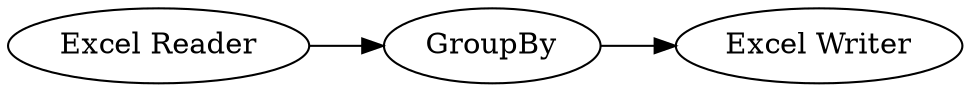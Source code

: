digraph {
	1 [label="Excel Reader"]
	5 [label=GroupBy]
	6 [label="Excel Writer"]
	1 -> 5
	5 -> 6
	rankdir=LR
}
